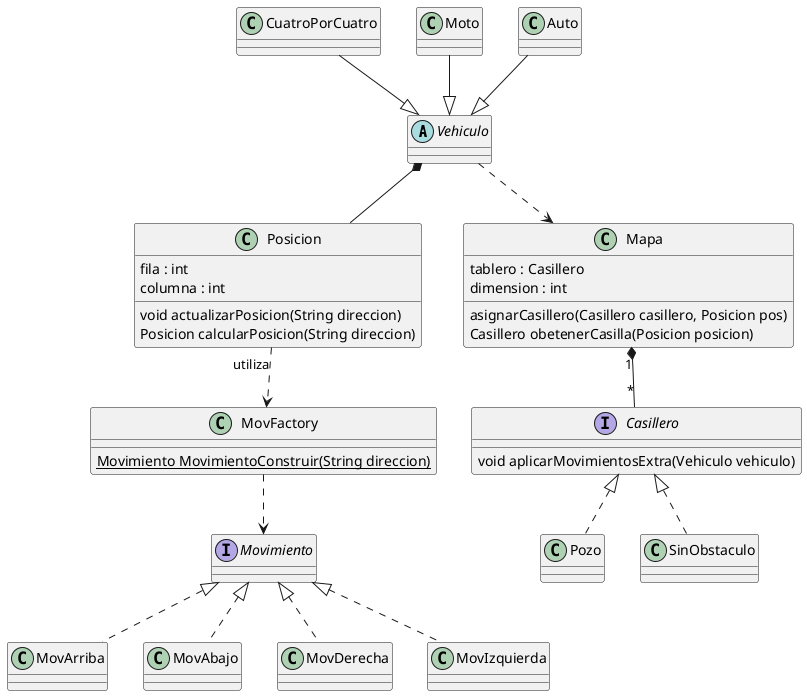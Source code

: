 @startuml
'https://plantuml.com/class-diagram
abstract class Vehiculo

class CuatroPorCuatro{}
class Moto{}
class Auto{}
class Posicion{
    fila : int
    columna : int
    void actualizarPosicion(String direccion)
    Posicion calcularPosicion(String direccion)
}

interface Casillero{
    void aplicarMovimientosExtra(Vehiculo vehiculo)
}
class Mapa{
    tablero : Casillero
    dimension : int
    asignarCasillero(Casillero casillero, Posicion pos)
    Casillero obetenerCasilla(Posicion posicion)
}

class Pozo implements Casillero
class SinObstaculo implements Casillero

class MovFactory{
    {static}Movimiento MovimientoConstruir(String direccion)
}

interface Movimiento{}
class MovArriba implements Movimiento{}
class MovAbajo implements Movimiento{}
class MovDerecha implements Movimiento{}
class MovIzquierda implements Movimiento{}

Mapa "1" *-- "*" Casillero
Moto --|> Vehiculo
Auto --|> Vehiculo
CuatroPorCuatro --|> Vehiculo
Vehiculo ..> Mapa
Vehiculo *--Posicion

MovFactory ..> Movimiento

Posicion "utiliza"..> MovFactory

@enduml